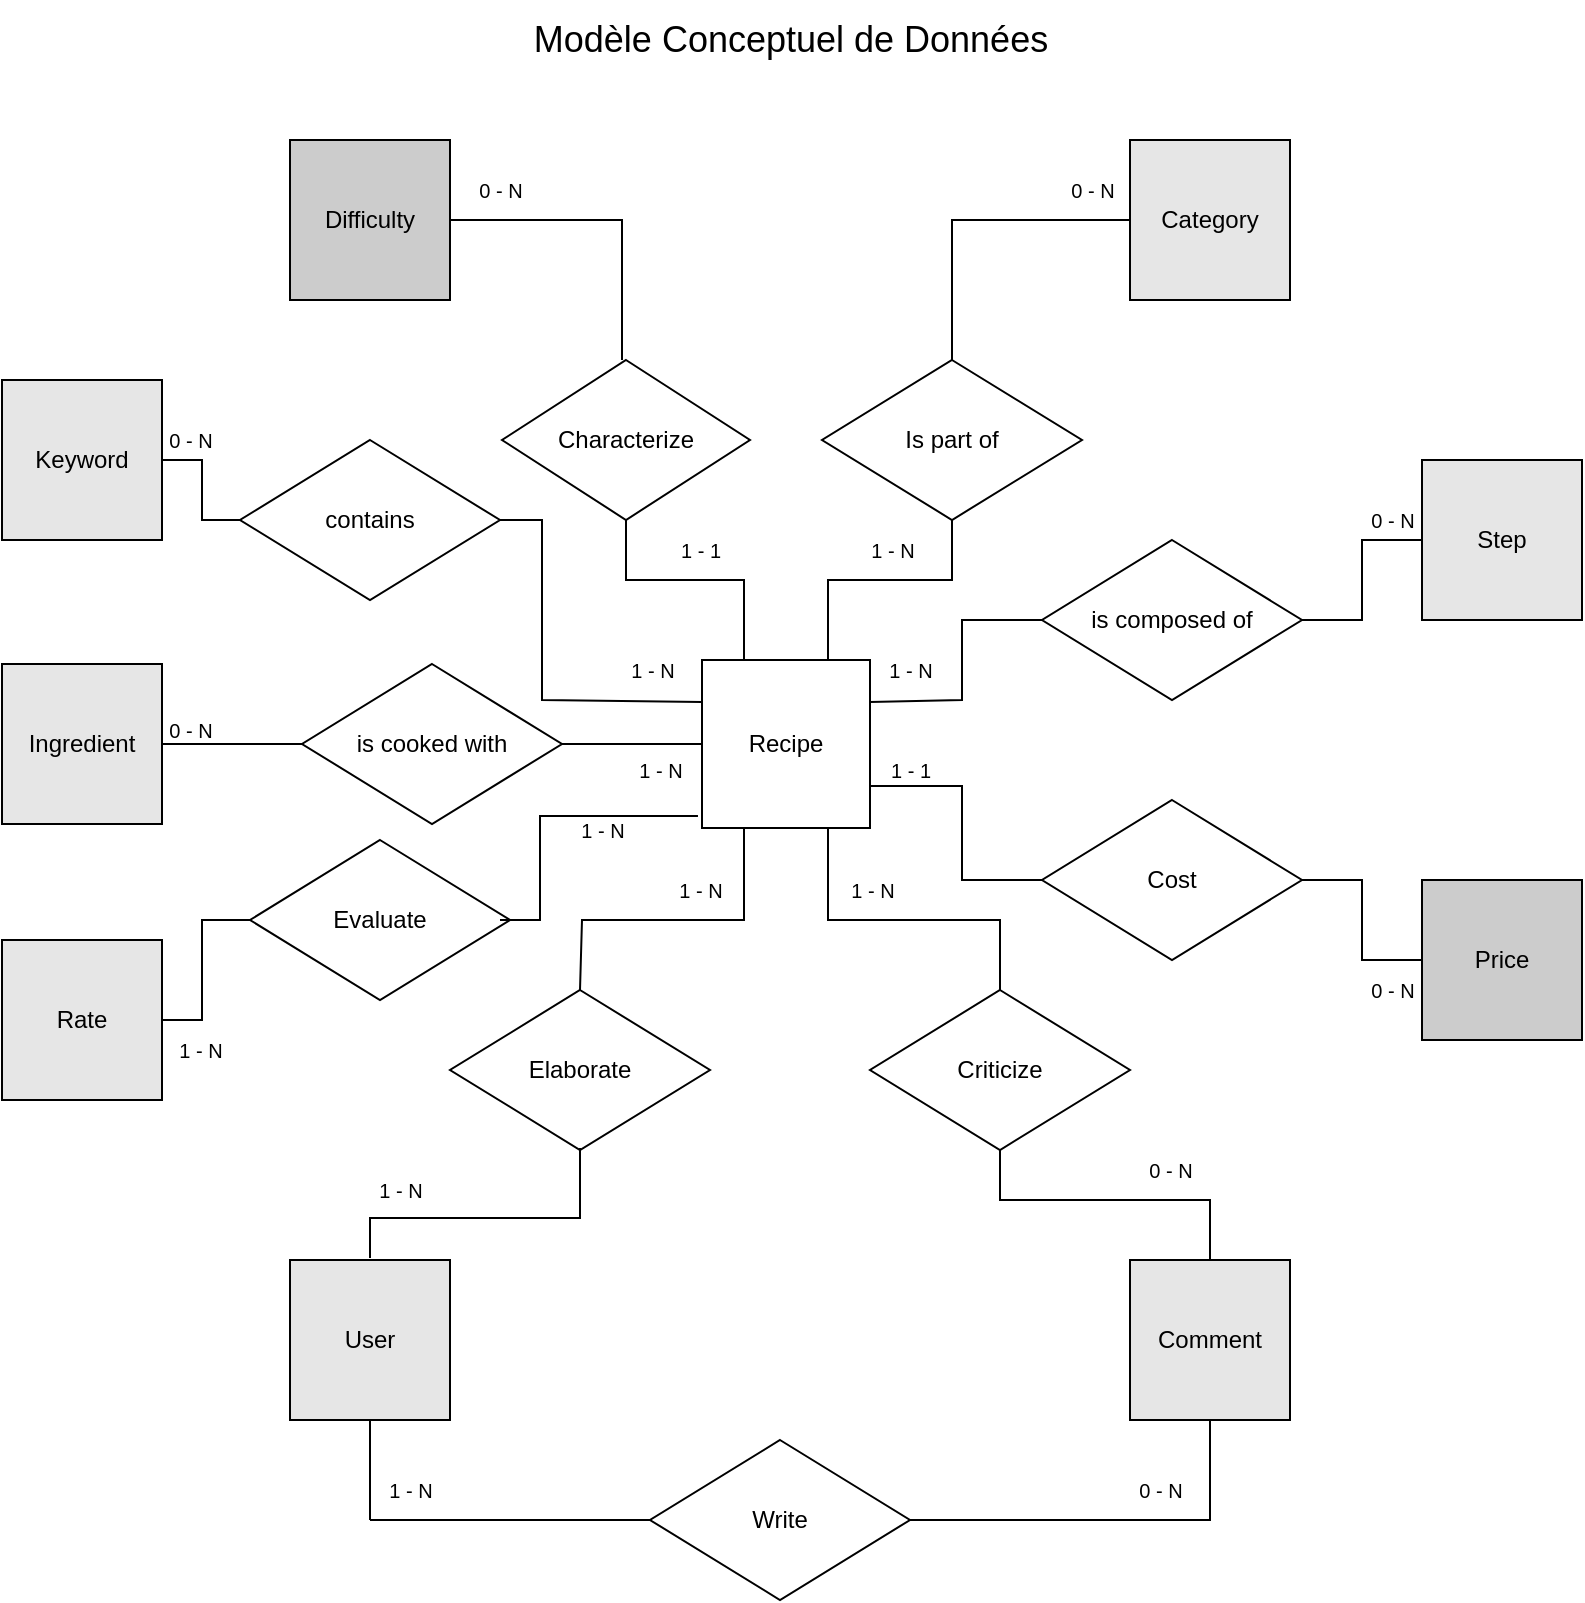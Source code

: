 <mxfile version="20.4.0" type="device"><diagram id="BLx1Jsek-htJUcFlYMtK" name="Page-1"><mxGraphModel dx="1596" dy="773" grid="1" gridSize="10" guides="1" tooltips="1" connect="1" arrows="1" fold="1" page="1" pageScale="1" pageWidth="827" pageHeight="1169" math="0" shadow="0"><root><mxCell id="0"/><mxCell id="1" parent="0"/><mxCell id="VUr196TKwbPSn7t7I7kW-1" value="Recipe" style="whiteSpace=wrap;html=1;aspect=fixed;" parent="1" vertex="1"><mxGeometry x="370" y="340" width="84" height="84" as="geometry"/></mxCell><mxCell id="VUr196TKwbPSn7t7I7kW-3" value="Difficulty" style="whiteSpace=wrap;html=1;aspect=fixed;fillColor=#CCCCCC;" parent="1" vertex="1"><mxGeometry x="164" y="80" width="80" height="80" as="geometry"/></mxCell><mxCell id="VUr196TKwbPSn7t7I7kW-4" value="Category" style="whiteSpace=wrap;html=1;aspect=fixed;fillColor=#E6E6E6;" parent="1" vertex="1"><mxGeometry x="584" y="80" width="80" height="80" as="geometry"/></mxCell><mxCell id="VUr196TKwbPSn7t7I7kW-5" value="Step" style="whiteSpace=wrap;html=1;aspect=fixed;fillColor=#E6E6E6;" parent="1" vertex="1"><mxGeometry x="730" y="240" width="80" height="80" as="geometry"/></mxCell><mxCell id="VUr196TKwbPSn7t7I7kW-6" value="Price" style="whiteSpace=wrap;html=1;aspect=fixed;fillColor=#CCCCCC;" parent="1" vertex="1"><mxGeometry x="730" y="450" width="80" height="80" as="geometry"/></mxCell><mxCell id="VUr196TKwbPSn7t7I7kW-7" value="Comment" style="whiteSpace=wrap;html=1;aspect=fixed;fillColor=#E6E6E6;" parent="1" vertex="1"><mxGeometry x="584" y="640" width="80" height="80" as="geometry"/></mxCell><mxCell id="VUr196TKwbPSn7t7I7kW-8" value="User" style="whiteSpace=wrap;html=1;aspect=fixed;fillColor=#E6E6E6;" parent="1" vertex="1"><mxGeometry x="164" y="640" width="80" height="80" as="geometry"/></mxCell><mxCell id="VUr196TKwbPSn7t7I7kW-9" value="Ingredient" style="whiteSpace=wrap;html=1;aspect=fixed;fillColor=#E6E6E6;" parent="1" vertex="1"><mxGeometry x="20" y="342" width="80" height="80" as="geometry"/></mxCell><mxCell id="VUr196TKwbPSn7t7I7kW-10" value="is cooked with" style="rhombus;whiteSpace=wrap;html=1;" parent="1" vertex="1"><mxGeometry x="170" y="342" width="130" height="80" as="geometry"/></mxCell><mxCell id="VUr196TKwbPSn7t7I7kW-11" value="Characterize" style="rhombus;whiteSpace=wrap;html=1;" parent="1" vertex="1"><mxGeometry x="270" y="190" width="124" height="80" as="geometry"/></mxCell><mxCell id="VUr196TKwbPSn7t7I7kW-12" value="Is part of" style="rhombus;whiteSpace=wrap;html=1;" parent="1" vertex="1"><mxGeometry x="430" y="190" width="130" height="80" as="geometry"/></mxCell><mxCell id="VUr196TKwbPSn7t7I7kW-13" value="is composed of" style="rhombus;whiteSpace=wrap;html=1;" parent="1" vertex="1"><mxGeometry x="540" y="280" width="130" height="80" as="geometry"/></mxCell><mxCell id="VUr196TKwbPSn7t7I7kW-14" value="Cost" style="rhombus;whiteSpace=wrap;html=1;" parent="1" vertex="1"><mxGeometry x="540" y="410" width="130" height="80" as="geometry"/></mxCell><mxCell id="VUr196TKwbPSn7t7I7kW-100" value="Criticize" style="rhombus;whiteSpace=wrap;html=1;" parent="1" vertex="1"><mxGeometry x="454" y="505" width="130" height="80" as="geometry"/></mxCell><mxCell id="VUr196TKwbPSn7t7I7kW-101" value="Elaborate" style="rhombus;whiteSpace=wrap;html=1;" parent="1" vertex="1"><mxGeometry x="244" y="505" width="130" height="80" as="geometry"/></mxCell><mxCell id="VUr196TKwbPSn7t7I7kW-102" value="Write" style="rhombus;whiteSpace=wrap;html=1;" parent="1" vertex="1"><mxGeometry x="344" y="730" width="130" height="80" as="geometry"/></mxCell><mxCell id="AAZIdL98TWdoG_OrwZL--5" value="" style="endArrow=none;html=1;rounded=0;exitX=0.5;exitY=1;exitDx=0;exitDy=0;entryX=1;entryY=0.5;entryDx=0;entryDy=0;" parent="1" source="VUr196TKwbPSn7t7I7kW-7" target="VUr196TKwbPSn7t7I7kW-102" edge="1"><mxGeometry width="50" height="50" relative="1" as="geometry"><mxPoint x="480" y="720" as="sourcePoint"/><mxPoint x="625" y="800" as="targetPoint"/><Array as="points"><mxPoint x="624" y="770"/></Array></mxGeometry></mxCell><mxCell id="AAZIdL98TWdoG_OrwZL--7" value="" style="endArrow=none;html=1;rounded=0;entryX=0.5;entryY=1;entryDx=0;entryDy=0;exitX=0.5;exitY=0;exitDx=0;exitDy=0;" parent="1" source="VUr196TKwbPSn7t7I7kW-7" target="VUr196TKwbPSn7t7I7kW-100" edge="1"><mxGeometry width="50" height="50" relative="1" as="geometry"><mxPoint x="410" y="640" as="sourcePoint"/><mxPoint x="460" y="590" as="targetPoint"/><Array as="points"><mxPoint x="624" y="610"/><mxPoint x="519" y="610"/></Array></mxGeometry></mxCell><mxCell id="AAZIdL98TWdoG_OrwZL--8" value="" style="endArrow=none;html=1;rounded=0;entryX=0.5;entryY=1;entryDx=0;entryDy=0;exitX=0.5;exitY=0;exitDx=0;exitDy=0;" parent="1" edge="1"><mxGeometry width="50" height="50" relative="1" as="geometry"><mxPoint x="204" y="639" as="sourcePoint"/><mxPoint x="309" y="584" as="targetPoint"/><Array as="points"><mxPoint x="204" y="619"/><mxPoint x="309" y="619"/></Array></mxGeometry></mxCell><mxCell id="AAZIdL98TWdoG_OrwZL--9" value="" style="endArrow=none;html=1;rounded=0;exitX=0.5;exitY=0;exitDx=0;exitDy=0;entryX=0.25;entryY=1;entryDx=0;entryDy=0;" parent="1" source="VUr196TKwbPSn7t7I7kW-101" target="VUr196TKwbPSn7t7I7kW-1" edge="1"><mxGeometry width="50" height="50" relative="1" as="geometry"><mxPoint x="410" y="640" as="sourcePoint"/><mxPoint x="460" y="590" as="targetPoint"/><Array as="points"><mxPoint x="310" y="470"/><mxPoint x="391" y="470"/></Array></mxGeometry></mxCell><mxCell id="AAZIdL98TWdoG_OrwZL--11" value="" style="endArrow=none;html=1;rounded=0;exitX=0.75;exitY=1;exitDx=0;exitDy=0;entryX=0.5;entryY=0;entryDx=0;entryDy=0;" parent="1" source="VUr196TKwbPSn7t7I7kW-1" target="VUr196TKwbPSn7t7I7kW-100" edge="1"><mxGeometry width="50" height="50" relative="1" as="geometry"><mxPoint x="410" y="640" as="sourcePoint"/><mxPoint x="460" y="590" as="targetPoint"/><Array as="points"><mxPoint x="433" y="470"/><mxPoint x="519" y="470"/></Array></mxGeometry></mxCell><mxCell id="AAZIdL98TWdoG_OrwZL--12" value="" style="endArrow=none;html=1;rounded=0;entryX=0;entryY=0.5;entryDx=0;entryDy=0;exitX=1;exitY=0.75;exitDx=0;exitDy=0;" parent="1" source="VUr196TKwbPSn7t7I7kW-1" target="VUr196TKwbPSn7t7I7kW-14" edge="1"><mxGeometry width="50" height="50" relative="1" as="geometry"><mxPoint x="410" y="640" as="sourcePoint"/><mxPoint x="460" y="590" as="targetPoint"/><Array as="points"><mxPoint x="500" y="403"/><mxPoint x="500" y="450"/></Array></mxGeometry></mxCell><mxCell id="AAZIdL98TWdoG_OrwZL--13" value="" style="endArrow=none;html=1;rounded=0;exitX=1;exitY=0.5;exitDx=0;exitDy=0;entryX=0;entryY=0.5;entryDx=0;entryDy=0;" parent="1" source="VUr196TKwbPSn7t7I7kW-14" target="VUr196TKwbPSn7t7I7kW-6" edge="1"><mxGeometry width="50" height="50" relative="1" as="geometry"><mxPoint x="620" y="450" as="sourcePoint"/><mxPoint x="670" y="400" as="targetPoint"/><Array as="points"><mxPoint x="700" y="450"/><mxPoint x="700" y="490"/></Array></mxGeometry></mxCell><mxCell id="AAZIdL98TWdoG_OrwZL--14" value="" style="endArrow=none;html=1;rounded=0;exitX=1;exitY=0.25;exitDx=0;exitDy=0;" parent="1" source="VUr196TKwbPSn7t7I7kW-1" edge="1"><mxGeometry width="50" height="50" relative="1" as="geometry"><mxPoint x="490" y="370" as="sourcePoint"/><mxPoint x="540" y="320" as="targetPoint"/><Array as="points"><mxPoint x="500" y="360"/><mxPoint x="500" y="320"/></Array></mxGeometry></mxCell><mxCell id="AAZIdL98TWdoG_OrwZL--15" value="" style="endArrow=none;html=1;rounded=0;entryX=0;entryY=0.5;entryDx=0;entryDy=0;exitX=1;exitY=0.5;exitDx=0;exitDy=0;" parent="1" source="VUr196TKwbPSn7t7I7kW-13" target="VUr196TKwbPSn7t7I7kW-5" edge="1"><mxGeometry width="50" height="50" relative="1" as="geometry"><mxPoint x="610" y="450" as="sourcePoint"/><mxPoint x="660" y="400" as="targetPoint"/><Array as="points"><mxPoint x="700" y="320"/><mxPoint x="700" y="280"/></Array></mxGeometry></mxCell><mxCell id="AAZIdL98TWdoG_OrwZL--16" value="" style="endArrow=none;html=1;rounded=0;entryX=0;entryY=0.5;entryDx=0;entryDy=0;exitX=1;exitY=0.5;exitDx=0;exitDy=0;" parent="1" source="VUr196TKwbPSn7t7I7kW-10" target="VUr196TKwbPSn7t7I7kW-1" edge="1"><mxGeometry width="50" height="50" relative="1" as="geometry"><mxPoint x="320" y="450" as="sourcePoint"/><mxPoint x="370" y="400" as="targetPoint"/></mxGeometry></mxCell><mxCell id="AAZIdL98TWdoG_OrwZL--17" value="" style="endArrow=none;html=1;rounded=0;entryX=1;entryY=0.5;entryDx=0;entryDy=0;exitX=0;exitY=0.5;exitDx=0;exitDy=0;" parent="1" source="VUr196TKwbPSn7t7I7kW-10" target="VUr196TKwbPSn7t7I7kW-9" edge="1"><mxGeometry width="50" height="50" relative="1" as="geometry"><mxPoint x="320" y="450" as="sourcePoint"/><mxPoint x="370" y="400" as="targetPoint"/></mxGeometry></mxCell><mxCell id="AAZIdL98TWdoG_OrwZL--18" value="" style="endArrow=none;html=1;rounded=0;entryX=0.5;entryY=1;entryDx=0;entryDy=0;exitX=0.75;exitY=0;exitDx=0;exitDy=0;" parent="1" source="VUr196TKwbPSn7t7I7kW-1" target="VUr196TKwbPSn7t7I7kW-12" edge="1"><mxGeometry width="50" height="50" relative="1" as="geometry"><mxPoint x="430" y="310" as="sourcePoint"/><mxPoint x="480" y="260" as="targetPoint"/><Array as="points"><mxPoint x="433" y="300"/><mxPoint x="495" y="300"/></Array></mxGeometry></mxCell><mxCell id="AAZIdL98TWdoG_OrwZL--19" value="" style="endArrow=none;html=1;rounded=0;exitX=0.25;exitY=0;exitDx=0;exitDy=0;entryX=0.5;entryY=1;entryDx=0;entryDy=0;" parent="1" source="VUr196TKwbPSn7t7I7kW-1" target="VUr196TKwbPSn7t7I7kW-11" edge="1"><mxGeometry width="50" height="50" relative="1" as="geometry"><mxPoint x="430" y="310" as="sourcePoint"/><mxPoint x="480" y="260" as="targetPoint"/><Array as="points"><mxPoint x="391" y="300"/><mxPoint x="332" y="300"/></Array></mxGeometry></mxCell><mxCell id="AAZIdL98TWdoG_OrwZL--20" value="" style="endArrow=none;html=1;rounded=0;entryX=1;entryY=0.5;entryDx=0;entryDy=0;" parent="1" target="VUr196TKwbPSn7t7I7kW-3" edge="1"><mxGeometry width="50" height="50" relative="1" as="geometry"><mxPoint x="330" y="190" as="sourcePoint"/><mxPoint x="380" y="140" as="targetPoint"/><Array as="points"><mxPoint x="330" y="120"/></Array></mxGeometry></mxCell><mxCell id="AAZIdL98TWdoG_OrwZL--22" value="" style="endArrow=none;html=1;rounded=0;entryX=0;entryY=0.5;entryDx=0;entryDy=0;exitX=0.5;exitY=0;exitDx=0;exitDy=0;" parent="1" source="VUr196TKwbPSn7t7I7kW-12" target="VUr196TKwbPSn7t7I7kW-4" edge="1"><mxGeometry width="50" height="50" relative="1" as="geometry"><mxPoint x="430" y="310" as="sourcePoint"/><mxPoint x="480" y="260" as="targetPoint"/><Array as="points"><mxPoint x="495" y="120"/></Array></mxGeometry></mxCell><mxCell id="AAZIdL98TWdoG_OrwZL--23" value="Keyword" style="whiteSpace=wrap;html=1;aspect=fixed;fillColor=#E6E6E6;" parent="1" vertex="1"><mxGeometry x="20" y="200" width="80" height="80" as="geometry"/></mxCell><mxCell id="AAZIdL98TWdoG_OrwZL--24" value="contains" style="rhombus;whiteSpace=wrap;html=1;" parent="1" vertex="1"><mxGeometry x="139" y="230" width="130" height="80" as="geometry"/></mxCell><mxCell id="AAZIdL98TWdoG_OrwZL--25" value="" style="endArrow=none;html=1;rounded=0;entryX=0;entryY=0.5;entryDx=0;entryDy=0;exitX=1;exitY=0.5;exitDx=0;exitDy=0;" parent="1" source="AAZIdL98TWdoG_OrwZL--23" target="AAZIdL98TWdoG_OrwZL--24" edge="1"><mxGeometry width="50" height="50" relative="1" as="geometry"><mxPoint x="280" y="460" as="sourcePoint"/><mxPoint x="330" y="410" as="targetPoint"/><Array as="points"><mxPoint x="120" y="240"/><mxPoint x="120" y="270"/></Array></mxGeometry></mxCell><mxCell id="AAZIdL98TWdoG_OrwZL--26" value="" style="endArrow=none;html=1;rounded=0;entryX=0;entryY=0.25;entryDx=0;entryDy=0;exitX=1;exitY=0.5;exitDx=0;exitDy=0;" parent="1" source="AAZIdL98TWdoG_OrwZL--24" target="VUr196TKwbPSn7t7I7kW-1" edge="1"><mxGeometry width="50" height="50" relative="1" as="geometry"><mxPoint x="280" y="460" as="sourcePoint"/><mxPoint x="330" y="410" as="targetPoint"/><Array as="points"><mxPoint x="290" y="270"/><mxPoint x="290" y="360"/></Array></mxGeometry></mxCell><mxCell id="AAZIdL98TWdoG_OrwZL--36" value="1 - 1" style="text;html=1;align=center;verticalAlign=middle;resizable=0;points=[];autosize=1;strokeColor=none;fillColor=none;fontSize=10;" parent="1" vertex="1"><mxGeometry x="349" y="270" width="40" height="30" as="geometry"/></mxCell><mxCell id="AAZIdL98TWdoG_OrwZL--39" value="&lt;font style=&quot;font-size: 10px;&quot;&gt;0 - N&lt;/font&gt;" style="text;html=1;align=center;verticalAlign=middle;resizable=0;points=[];autosize=1;strokeColor=none;fillColor=none;" parent="1" vertex="1"><mxGeometry x="244" y="90" width="50" height="30" as="geometry"/></mxCell><mxCell id="AAZIdL98TWdoG_OrwZL--40" value="&lt;font style=&quot;font-size: 10px;&quot;&gt;0 - N&lt;/font&gt;" style="text;html=1;align=center;verticalAlign=middle;resizable=0;points=[];autosize=1;strokeColor=none;fillColor=none;" parent="1" vertex="1"><mxGeometry x="540" y="90" width="50" height="30" as="geometry"/></mxCell><mxCell id="AAZIdL98TWdoG_OrwZL--41" value="1 - N" style="text;html=1;align=center;verticalAlign=middle;resizable=0;points=[];autosize=1;strokeColor=none;fillColor=none;fontSize=10;" parent="1" vertex="1"><mxGeometry x="440" y="270" width="50" height="30" as="geometry"/></mxCell><mxCell id="AAZIdL98TWdoG_OrwZL--42" value="1 - N" style="text;html=1;align=center;verticalAlign=middle;resizable=0;points=[];autosize=1;strokeColor=none;fillColor=none;fontSize=10;" parent="1" vertex="1"><mxGeometry x="320" y="330" width="50" height="30" as="geometry"/></mxCell><mxCell id="AAZIdL98TWdoG_OrwZL--43" value="&lt;font style=&quot;font-size: 10px;&quot;&gt;0 - N&lt;/font&gt;" style="text;html=1;align=center;verticalAlign=middle;resizable=0;points=[];autosize=1;strokeColor=none;fillColor=none;" parent="1" vertex="1"><mxGeometry x="89" y="215" width="50" height="30" as="geometry"/></mxCell><mxCell id="AAZIdL98TWdoG_OrwZL--45" value="1 - N" style="text;html=1;align=center;verticalAlign=middle;resizable=0;points=[];autosize=1;strokeColor=none;fillColor=none;fontSize=10;" parent="1" vertex="1"><mxGeometry x="324" y="380" width="50" height="30" as="geometry"/></mxCell><mxCell id="AAZIdL98TWdoG_OrwZL--47" value="&lt;font style=&quot;font-size: 10px;&quot;&gt;0 - N&lt;/font&gt;" style="text;html=1;align=center;verticalAlign=middle;resizable=0;points=[];autosize=1;strokeColor=none;fillColor=none;" parent="1" vertex="1"><mxGeometry x="89" y="360" width="50" height="30" as="geometry"/></mxCell><mxCell id="AAZIdL98TWdoG_OrwZL--49" value="&lt;font style=&quot;font-size: 10px;&quot;&gt;0 - N&lt;/font&gt;" style="text;html=1;align=center;verticalAlign=middle;resizable=0;points=[];autosize=1;strokeColor=none;fillColor=none;" parent="1" vertex="1"><mxGeometry x="690" y="490" width="50" height="30" as="geometry"/></mxCell><mxCell id="AAZIdL98TWdoG_OrwZL--50" value="&lt;font style=&quot;font-size: 10px;&quot;&gt;0 - N&lt;/font&gt;" style="text;html=1;align=center;verticalAlign=middle;resizable=0;points=[];autosize=1;strokeColor=none;fillColor=none;" parent="1" vertex="1"><mxGeometry x="690" y="255" width="50" height="30" as="geometry"/></mxCell><mxCell id="AAZIdL98TWdoG_OrwZL--51" value="1 - N" style="text;html=1;align=center;verticalAlign=middle;resizable=0;points=[];autosize=1;strokeColor=none;fillColor=none;fontSize=10;" parent="1" vertex="1"><mxGeometry x="449" y="330" width="50" height="30" as="geometry"/></mxCell><mxCell id="AAZIdL98TWdoG_OrwZL--52" value="1 - 1" style="text;html=1;align=center;verticalAlign=middle;resizable=0;points=[];autosize=1;strokeColor=none;fillColor=none;fontSize=10;" parent="1" vertex="1"><mxGeometry x="454" y="380" width="40" height="30" as="geometry"/></mxCell><mxCell id="AAZIdL98TWdoG_OrwZL--53" value="1 - N" style="text;html=1;align=center;verticalAlign=middle;resizable=0;points=[];autosize=1;strokeColor=none;fillColor=none;fontSize=10;" parent="1" vertex="1"><mxGeometry x="194" y="590" width="50" height="30" as="geometry"/></mxCell><mxCell id="AAZIdL98TWdoG_OrwZL--54" value="1 - N" style="text;html=1;align=center;verticalAlign=middle;resizable=0;points=[];autosize=1;strokeColor=none;fillColor=none;fontSize=10;" parent="1" vertex="1"><mxGeometry x="344" y="440" width="50" height="30" as="geometry"/></mxCell><mxCell id="AAZIdL98TWdoG_OrwZL--55" value="&lt;font style=&quot;font-size: 10px;&quot;&gt;1 - N&lt;/font&gt;" style="text;html=1;align=center;verticalAlign=middle;resizable=0;points=[];autosize=1;strokeColor=none;fillColor=none;" parent="1" vertex="1"><mxGeometry x="430" y="440" width="50" height="30" as="geometry"/></mxCell><mxCell id="AAZIdL98TWdoG_OrwZL--56" value="0 - N" style="text;html=1;align=center;verticalAlign=middle;resizable=0;points=[];autosize=1;strokeColor=none;fillColor=none;fontSize=10;" parent="1" vertex="1"><mxGeometry x="579" y="580" width="50" height="30" as="geometry"/></mxCell><mxCell id="AAZIdL98TWdoG_OrwZL--57" value="&lt;font style=&quot;font-size: 10px;&quot;&gt;0 - N&lt;/font&gt;" style="text;html=1;align=center;verticalAlign=middle;resizable=0;points=[];autosize=1;strokeColor=none;fillColor=none;" parent="1" vertex="1"><mxGeometry x="574" y="740" width="50" height="30" as="geometry"/></mxCell><mxCell id="AAZIdL98TWdoG_OrwZL--59" value="&lt;font style=&quot;font-size: 18px;&quot;&gt;Modèle Conceptuel de Données&lt;/font&gt;" style="text;html=1;align=center;verticalAlign=middle;resizable=0;points=[];autosize=1;strokeColor=none;fillColor=none;fontSize=10;" parent="1" vertex="1"><mxGeometry x="274" y="10" width="280" height="40" as="geometry"/></mxCell><mxCell id="AAZIdL98TWdoG_OrwZL--60" value="" style="endArrow=none;html=1;rounded=0;exitX=0.5;exitY=1;exitDx=0;exitDy=0;" parent="1" source="VUr196TKwbPSn7t7I7kW-8" edge="1"><mxGeometry width="50" height="50" relative="1" as="geometry"><mxPoint x="204" y="720" as="sourcePoint"/><mxPoint x="204" y="770" as="targetPoint"/><Array as="points"/></mxGeometry></mxCell><mxCell id="AAZIdL98TWdoG_OrwZL--61" value="" style="endArrow=none;html=1;rounded=0;fontSize=18;exitX=0;exitY=0.5;exitDx=0;exitDy=0;entryX=0;entryY=0.667;entryDx=0;entryDy=0;entryPerimeter=0;" parent="1" source="VUr196TKwbPSn7t7I7kW-102" edge="1"><mxGeometry width="50" height="50" relative="1" as="geometry"><mxPoint x="460" y="660" as="sourcePoint"/><mxPoint x="204" y="770.01" as="targetPoint"/></mxGeometry></mxCell><mxCell id="AAZIdL98TWdoG_OrwZL--62" value="1 - N" style="text;html=1;align=center;verticalAlign=middle;resizable=0;points=[];autosize=1;strokeColor=none;fillColor=none;fontSize=10;" parent="1" vertex="1"><mxGeometry x="199" y="740" width="50" height="30" as="geometry"/></mxCell><mxCell id="xU_B4gbPSWldgo2umRMw-1" value="Rate" style="whiteSpace=wrap;html=1;aspect=fixed;fillColor=#E6E6E6;" vertex="1" parent="1"><mxGeometry x="20" y="480" width="80" height="80" as="geometry"/></mxCell><mxCell id="xU_B4gbPSWldgo2umRMw-2" value="Evaluate" style="rhombus;whiteSpace=wrap;html=1;" vertex="1" parent="1"><mxGeometry x="144" y="430" width="130" height="80" as="geometry"/></mxCell><mxCell id="xU_B4gbPSWldgo2umRMw-3" value="" style="endArrow=none;html=1;rounded=0;entryX=1;entryY=0.5;entryDx=0;entryDy=0;exitX=0;exitY=0.5;exitDx=0;exitDy=0;" edge="1" parent="1" source="xU_B4gbPSWldgo2umRMw-2" target="xU_B4gbPSWldgo2umRMw-1"><mxGeometry width="50" height="50" relative="1" as="geometry"><mxPoint x="180" y="392" as="sourcePoint"/><mxPoint x="110" y="392" as="targetPoint"/><Array as="points"><mxPoint x="120" y="470"/><mxPoint x="120" y="520"/></Array></mxGeometry></mxCell><mxCell id="xU_B4gbPSWldgo2umRMw-4" value="" style="endArrow=none;html=1;rounded=0;entryX=1;entryY=0.5;entryDx=0;entryDy=0;exitX=-0.024;exitY=0.929;exitDx=0;exitDy=0;exitPerimeter=0;" edge="1" parent="1" source="VUr196TKwbPSn7t7I7kW-1"><mxGeometry width="50" height="50" relative="1" as="geometry"><mxPoint x="310" y="420" as="sourcePoint"/><mxPoint x="269" y="470" as="targetPoint"/><Array as="points"><mxPoint x="289" y="418"/><mxPoint x="289" y="440"/><mxPoint x="289" y="470"/></Array></mxGeometry></mxCell><mxCell id="xU_B4gbPSWldgo2umRMw-5" value="1 - N" style="text;html=1;align=center;verticalAlign=middle;resizable=0;points=[];autosize=1;strokeColor=none;fillColor=none;fontSize=10;" vertex="1" parent="1"><mxGeometry x="295" y="410" width="50" height="30" as="geometry"/></mxCell><mxCell id="xU_B4gbPSWldgo2umRMw-6" value="1 - N" style="text;html=1;align=center;verticalAlign=middle;resizable=0;points=[];autosize=1;strokeColor=none;fillColor=none;fontSize=10;" vertex="1" parent="1"><mxGeometry x="94" y="520" width="50" height="30" as="geometry"/></mxCell></root></mxGraphModel></diagram></mxfile>